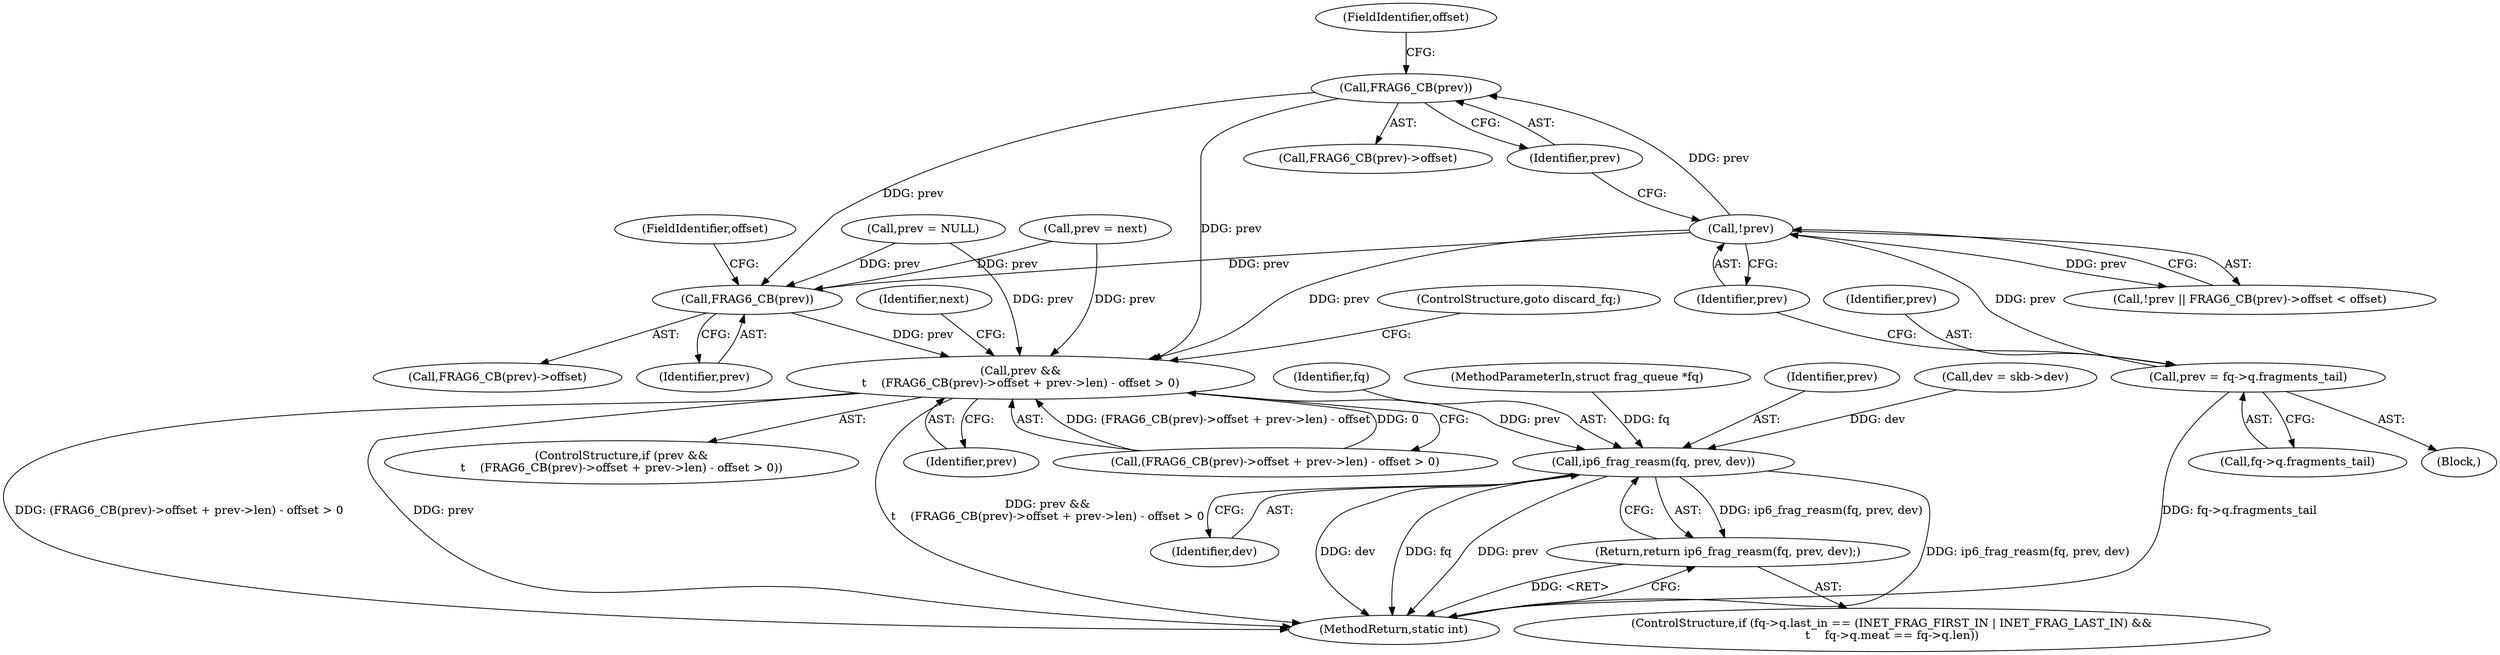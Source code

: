 digraph "0_linux_70789d7052239992824628db8133de08dc78e593_0@pointer" {
"1000357" [label="(Call,FRAG6_CB(prev))"];
"1000353" [label="(Call,!prev)"];
"1000344" [label="(Call,prev = fq->q.fragments_tail)"];
"1000399" [label="(Call,prev &&\n\t    (FRAG6_CB(prev)->offset + prev->len) - offset > 0)"];
"1000550" [label="(Call,ip6_frag_reasm(fq, prev, dev))"];
"1000549" [label="(Return,return ip6_frag_reasm(fq, prev, dev);)"];
"1000405" [label="(Call,FRAG6_CB(prev))"];
"1000597" [label="(MethodReturn,static int)"];
"1000400" [label="(Identifier,prev)"];
"1000553" [label="(Identifier,dev)"];
"1000357" [label="(Call,FRAG6_CB(prev))"];
"1000405" [label="(Call,FRAG6_CB(prev))"];
"1000354" [label="(Identifier,prev)"];
"1000356" [label="(Call,FRAG6_CB(prev)->offset)"];
"1000401" [label="(Call,(FRAG6_CB(prev)->offset + prev->len) - offset > 0)"];
"1000358" [label="(Identifier,prev)"];
"1000407" [label="(FieldIdentifier,offset)"];
"1000345" [label="(Identifier,prev)"];
"1000552" [label="(Identifier,prev)"];
"1000406" [label="(Identifier,prev)"];
"1000118" [label="(Block,)"];
"1000413" [label="(ControlStructure,goto discard_fq;)"];
"1000352" [label="(Call,!prev || FRAG6_CB(prev)->offset < offset)"];
"1000527" [label="(ControlStructure,if (fq->q.last_in == (INET_FRAG_FIRST_IN | INET_FRAG_LAST_IN) &&\n\t    fq->q.meat == fq->q.len))"];
"1000399" [label="(Call,prev &&\n\t    (FRAG6_CB(prev)->offset + prev->len) - offset > 0)"];
"1000460" [label="(Call,dev = skb->dev)"];
"1000404" [label="(Call,FRAG6_CB(prev)->offset)"];
"1000551" [label="(Identifier,fq)"];
"1000346" [label="(Call,fq->q.fragments_tail)"];
"1000366" [label="(Call,prev = NULL)"];
"1000344" [label="(Call,prev = fq->q.fragments_tail)"];
"1000359" [label="(FieldIdentifier,offset)"];
"1000549" [label="(Return,return ip6_frag_reasm(fq, prev, dev);)"];
"1000114" [label="(MethodParameterIn,struct frag_queue *fq)"];
"1000416" [label="(Identifier,next)"];
"1000353" [label="(Call,!prev)"];
"1000394" [label="(Call,prev = next)"];
"1000398" [label="(ControlStructure,if (prev &&\n\t    (FRAG6_CB(prev)->offset + prev->len) - offset > 0))"];
"1000550" [label="(Call,ip6_frag_reasm(fq, prev, dev))"];
"1000357" -> "1000356"  [label="AST: "];
"1000357" -> "1000358"  [label="CFG: "];
"1000358" -> "1000357"  [label="AST: "];
"1000359" -> "1000357"  [label="CFG: "];
"1000353" -> "1000357"  [label="DDG: prev"];
"1000357" -> "1000399"  [label="DDG: prev"];
"1000357" -> "1000405"  [label="DDG: prev"];
"1000353" -> "1000352"  [label="AST: "];
"1000353" -> "1000354"  [label="CFG: "];
"1000354" -> "1000353"  [label="AST: "];
"1000358" -> "1000353"  [label="CFG: "];
"1000352" -> "1000353"  [label="CFG: "];
"1000353" -> "1000352"  [label="DDG: prev"];
"1000344" -> "1000353"  [label="DDG: prev"];
"1000353" -> "1000399"  [label="DDG: prev"];
"1000353" -> "1000405"  [label="DDG: prev"];
"1000344" -> "1000118"  [label="AST: "];
"1000344" -> "1000346"  [label="CFG: "];
"1000345" -> "1000344"  [label="AST: "];
"1000346" -> "1000344"  [label="AST: "];
"1000354" -> "1000344"  [label="CFG: "];
"1000344" -> "1000597"  [label="DDG: fq->q.fragments_tail"];
"1000399" -> "1000398"  [label="AST: "];
"1000399" -> "1000400"  [label="CFG: "];
"1000399" -> "1000401"  [label="CFG: "];
"1000400" -> "1000399"  [label="AST: "];
"1000401" -> "1000399"  [label="AST: "];
"1000413" -> "1000399"  [label="CFG: "];
"1000416" -> "1000399"  [label="CFG: "];
"1000399" -> "1000597"  [label="DDG: (FRAG6_CB(prev)->offset + prev->len) - offset > 0"];
"1000399" -> "1000597"  [label="DDG: prev"];
"1000399" -> "1000597"  [label="DDG: prev &&\n\t    (FRAG6_CB(prev)->offset + prev->len) - offset > 0"];
"1000366" -> "1000399"  [label="DDG: prev"];
"1000405" -> "1000399"  [label="DDG: prev"];
"1000394" -> "1000399"  [label="DDG: prev"];
"1000401" -> "1000399"  [label="DDG: (FRAG6_CB(prev)->offset + prev->len) - offset"];
"1000401" -> "1000399"  [label="DDG: 0"];
"1000399" -> "1000550"  [label="DDG: prev"];
"1000550" -> "1000549"  [label="AST: "];
"1000550" -> "1000553"  [label="CFG: "];
"1000551" -> "1000550"  [label="AST: "];
"1000552" -> "1000550"  [label="AST: "];
"1000553" -> "1000550"  [label="AST: "];
"1000549" -> "1000550"  [label="CFG: "];
"1000550" -> "1000597"  [label="DDG: ip6_frag_reasm(fq, prev, dev)"];
"1000550" -> "1000597"  [label="DDG: dev"];
"1000550" -> "1000597"  [label="DDG: fq"];
"1000550" -> "1000597"  [label="DDG: prev"];
"1000550" -> "1000549"  [label="DDG: ip6_frag_reasm(fq, prev, dev)"];
"1000114" -> "1000550"  [label="DDG: fq"];
"1000460" -> "1000550"  [label="DDG: dev"];
"1000549" -> "1000527"  [label="AST: "];
"1000597" -> "1000549"  [label="CFG: "];
"1000549" -> "1000597"  [label="DDG: <RET>"];
"1000405" -> "1000404"  [label="AST: "];
"1000405" -> "1000406"  [label="CFG: "];
"1000406" -> "1000405"  [label="AST: "];
"1000407" -> "1000405"  [label="CFG: "];
"1000366" -> "1000405"  [label="DDG: prev"];
"1000394" -> "1000405"  [label="DDG: prev"];
}

